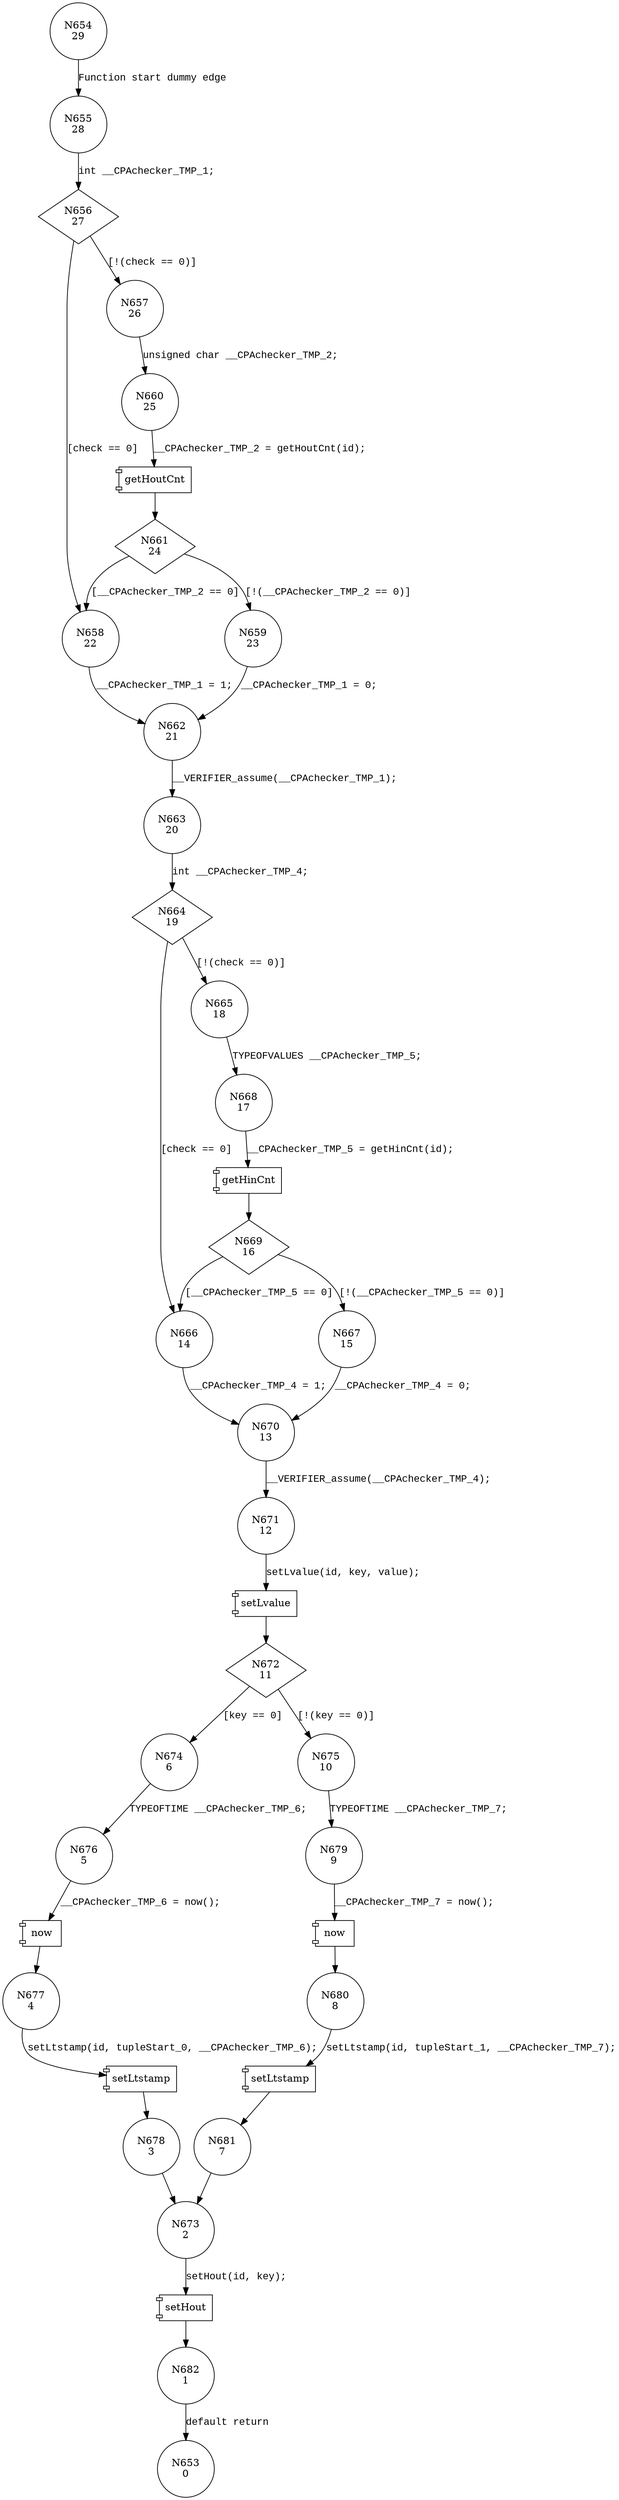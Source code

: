 digraph lstig {
654 [shape="circle" label="N654\n29"]
655 [shape="circle" label="N655\n28"]
656 [shape="diamond" label="N656\n27"]
658 [shape="circle" label="N658\n22"]
657 [shape="circle" label="N657\n26"]
660 [shape="circle" label="N660\n25"]
661 [shape="diamond" label="N661\n24"]
659 [shape="circle" label="N659\n23"]
662 [shape="circle" label="N662\n21"]
663 [shape="circle" label="N663\n20"]
664 [shape="diamond" label="N664\n19"]
666 [shape="circle" label="N666\n14"]
665 [shape="circle" label="N665\n18"]
668 [shape="circle" label="N668\n17"]
669 [shape="diamond" label="N669\n16"]
667 [shape="circle" label="N667\n15"]
670 [shape="circle" label="N670\n13"]
671 [shape="circle" label="N671\n12"]
672 [shape="diamond" label="N672\n11"]
674 [shape="circle" label="N674\n6"]
675 [shape="circle" label="N675\n10"]
679 [shape="circle" label="N679\n9"]
680 [shape="circle" label="N680\n8"]
681 [shape="circle" label="N681\n7"]
673 [shape="circle" label="N673\n2"]
682 [shape="circle" label="N682\n1"]
676 [shape="circle" label="N676\n5"]
677 [shape="circle" label="N677\n4"]
678 [shape="circle" label="N678\n3"]
653 [shape="circle" label="N653\n0"]
654 -> 655 [label="Function start dummy edge" fontname="Courier New"]
656 -> 658 [label="[check == 0]" fontname="Courier New"]
656 -> 657 [label="[!(check == 0)]" fontname="Courier New"]
100053 [shape="component" label="getHoutCnt"]
660 -> 100053 [label="__CPAchecker_TMP_2 = getHoutCnt(id);" fontname="Courier New"]
100053 -> 661 [label="" fontname="Courier New"]
661 -> 658 [label="[__CPAchecker_TMP_2 == 0]" fontname="Courier New"]
661 -> 659 [label="[!(__CPAchecker_TMP_2 == 0)]" fontname="Courier New"]
662 -> 663 [label="__VERIFIER_assume(__CPAchecker_TMP_1);" fontname="Courier New"]
664 -> 666 [label="[check == 0]" fontname="Courier New"]
664 -> 665 [label="[!(check == 0)]" fontname="Courier New"]
100054 [shape="component" label="getHinCnt"]
668 -> 100054 [label="__CPAchecker_TMP_5 = getHinCnt(id);" fontname="Courier New"]
100054 -> 669 [label="" fontname="Courier New"]
669 -> 666 [label="[__CPAchecker_TMP_5 == 0]" fontname="Courier New"]
669 -> 667 [label="[!(__CPAchecker_TMP_5 == 0)]" fontname="Courier New"]
670 -> 671 [label="__VERIFIER_assume(__CPAchecker_TMP_4);" fontname="Courier New"]
100055 [shape="component" label="setLvalue"]
671 -> 100055 [label="setLvalue(id, key, value);" fontname="Courier New"]
100055 -> 672 [label="" fontname="Courier New"]
672 -> 674 [label="[key == 0]" fontname="Courier New"]
672 -> 675 [label="[!(key == 0)]" fontname="Courier New"]
100056 [shape="component" label="now"]
679 -> 100056 [label="__CPAchecker_TMP_7 = now();" fontname="Courier New"]
100056 -> 680 [label="" fontname="Courier New"]
100057 [shape="component" label="setLtstamp"]
680 -> 100057 [label="setLtstamp(id, tupleStart_1, __CPAchecker_TMP_7);" fontname="Courier New"]
100057 -> 681 [label="" fontname="Courier New"]
100058 [shape="component" label="setHout"]
673 -> 100058 [label="setHout(id, key);" fontname="Courier New"]
100058 -> 682 [label="" fontname="Courier New"]
674 -> 676 [label="TYPEOFTIME __CPAchecker_TMP_6;" fontname="Courier New"]
100059 [shape="component" label="now"]
676 -> 100059 [label="__CPAchecker_TMP_6 = now();" fontname="Courier New"]
100059 -> 677 [label="" fontname="Courier New"]
100060 [shape="component" label="setLtstamp"]
677 -> 100060 [label="setLtstamp(id, tupleStart_0, __CPAchecker_TMP_6);" fontname="Courier New"]
100060 -> 678 [label="" fontname="Courier New"]
666 -> 670 [label="__CPAchecker_TMP_4 = 1;" fontname="Courier New"]
658 -> 662 [label="__CPAchecker_TMP_1 = 1;" fontname="Courier New"]
655 -> 656 [label="int __CPAchecker_TMP_1;" fontname="Courier New"]
657 -> 660 [label="unsigned char __CPAchecker_TMP_2;" fontname="Courier New"]
659 -> 662 [label="__CPAchecker_TMP_1 = 0;" fontname="Courier New"]
663 -> 664 [label="int __CPAchecker_TMP_4;" fontname="Courier New"]
665 -> 668 [label="TYPEOFVALUES __CPAchecker_TMP_5;" fontname="Courier New"]
667 -> 670 [label="__CPAchecker_TMP_4 = 0;" fontname="Courier New"]
675 -> 679 [label="TYPEOFTIME __CPAchecker_TMP_7;" fontname="Courier New"]
681 -> 673 [label="" fontname="Courier New"]
682 -> 653 [label="default return" fontname="Courier New"]
678 -> 673 [label="" fontname="Courier New"]
}